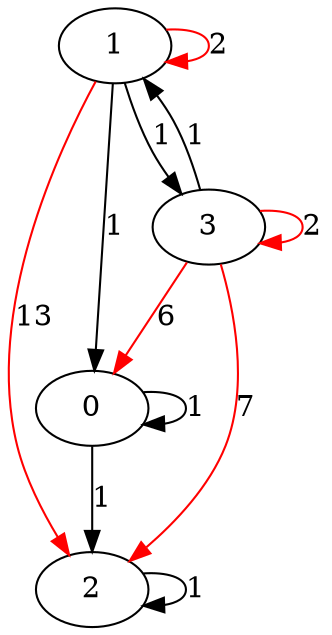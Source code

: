 digraph transitiveClosure
{
0[label = "0"]
1[label = "1"]
2[label = "2"]
3[label = "3"]
0 -> 0 [label = "1"]
1 -> 0 [label = "1"]
0 -> 2 [label = "1"]
1 -> 3 [label = "1"]
3 -> 1 [label = "1"]
2 -> 2 [label = "1"]
1 -> 1 [color = red] [label = "2"]
1 -> 2 [color = red] [label = "13"]
3 -> 0 [color = red] [label = "6"]
3 -> 2 [color = red] [label = "7"]
3 -> 3 [color = red] [label = "2"]
}
